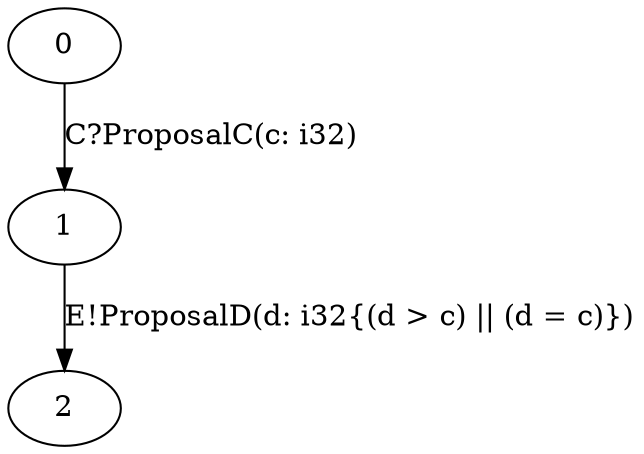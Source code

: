 digraph D {
  0;
  1;
  2;
  
  
  0 -> 1 [label="C?ProposalC(c: i32)", ];
  1 -> 2 [label="E!ProposalD(d: i32{(d > c) || (d = c)})", ];
  
  }

